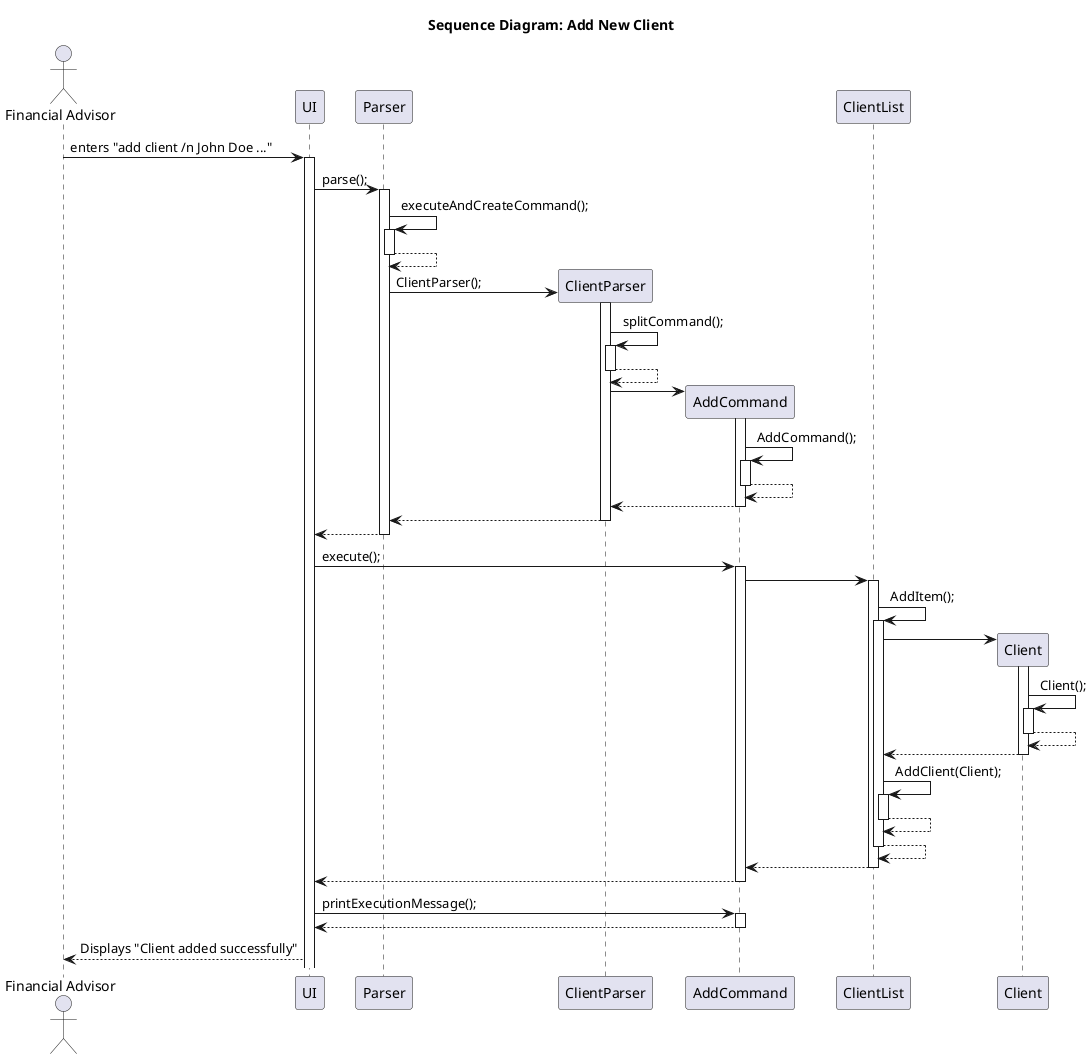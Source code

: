 @startuml


title Sequence Diagram: Add New Client


actor User as "Financial Advisor"
participant UI
participant Parser
participant ClientParser
participant Command as "AddCommand"
participant ClientList
participant Client


User -> UI: enters "add client /n John Doe ..."
activate UI
UI -> Parser :parse();
activate Parser


    Parser -> Parser: executeAndCreateCommand();
    activate Parser
    Parser --> Parser:
    deactivate Parser
    Parser -> ClientParser**: ClientParser();
    activate ClientParser

    ClientParser -> ClientParser:splitCommand();
    activate ClientParser
    ClientParser --> ClientParser
    deactivate ClientParser

    ClientParser -> Command**:
    activate Command
    Command -> Command:AddCommand();
    activate Command
    Command --> Command
    deactivate Command
    Command -->ClientParser
    deactivate Command
    ClientParser --> Parser
    deactivate ClientParser
    Parser --> UI
    deactivate Parser
    UI->Command :execute();
    activate Command
    Command -> ClientList
    activate ClientList
    ClientList -> ClientList:AddItem();
    activate ClientList

    ClientList ->Client**
    activate Client

    Client -> Client: Client();
    activate Client
    Client -->Client
    deactivate Client
    Client -->ClientList
    deactivate Client
    ClientList -> ClientList: AddClient(Client);
    activate ClientList
    ClientList --> ClientList
    deactivate ClientList
    ClientList -->ClientList
    deactivate ClientList
    ClientList --> Command
    deactivate ClientList
    Command --> UI
    deactivate Command
    UI ->Command :printExecutionMessage();
    Activate Command
    Command --> UI
    deactivate Command


    UI --> User: Displays "Client added successfully"

deactivate Parser

@enduml